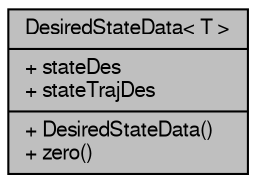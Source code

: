 digraph "DesiredStateData&lt; T &gt;"
{
  edge [fontname="FreeSans",fontsize="10",labelfontname="FreeSans",labelfontsize="10"];
  node [fontname="FreeSans",fontsize="10",shape=record];
  Node1 [label="{DesiredStateData\< T \>\n|+ stateDes\l+ stateTrajDes\l|+ DesiredStateData()\l+ zero()\l}",height=0.2,width=0.4,color="black", fillcolor="grey75", style="filled", fontcolor="black"];
}
